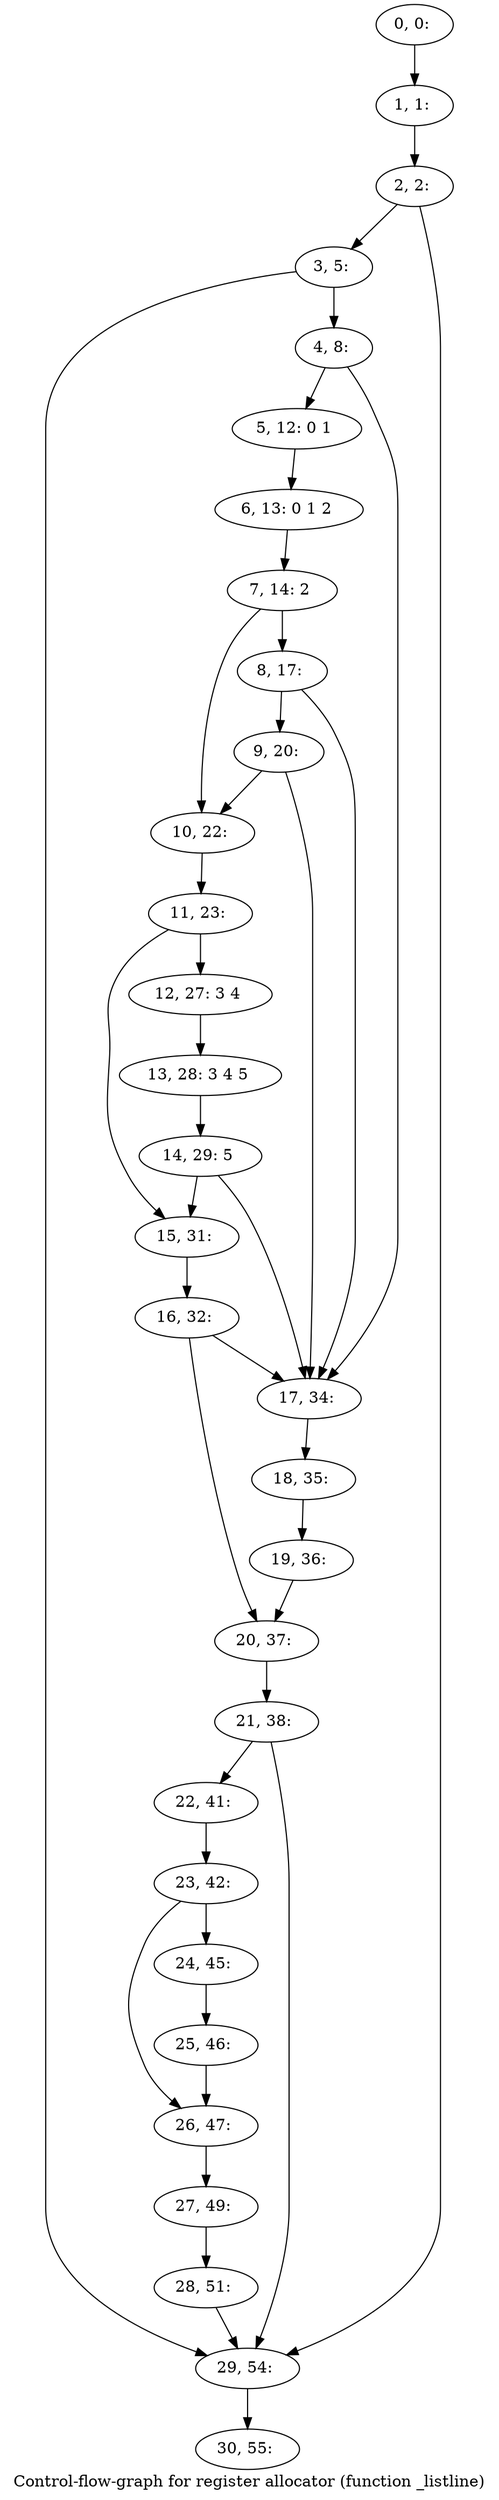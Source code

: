 digraph G {
graph [label="Control-flow-graph for register allocator (function _listline)"]
0[label="0, 0: "];
1[label="1, 1: "];
2[label="2, 2: "];
3[label="3, 5: "];
4[label="4, 8: "];
5[label="5, 12: 0 1 "];
6[label="6, 13: 0 1 2 "];
7[label="7, 14: 2 "];
8[label="8, 17: "];
9[label="9, 20: "];
10[label="10, 22: "];
11[label="11, 23: "];
12[label="12, 27: 3 4 "];
13[label="13, 28: 3 4 5 "];
14[label="14, 29: 5 "];
15[label="15, 31: "];
16[label="16, 32: "];
17[label="17, 34: "];
18[label="18, 35: "];
19[label="19, 36: "];
20[label="20, 37: "];
21[label="21, 38: "];
22[label="22, 41: "];
23[label="23, 42: "];
24[label="24, 45: "];
25[label="25, 46: "];
26[label="26, 47: "];
27[label="27, 49: "];
28[label="28, 51: "];
29[label="29, 54: "];
30[label="30, 55: "];
0->1 ;
1->2 ;
2->3 ;
2->29 ;
3->4 ;
3->29 ;
4->5 ;
4->17 ;
5->6 ;
6->7 ;
7->8 ;
7->10 ;
8->9 ;
8->17 ;
9->10 ;
9->17 ;
10->11 ;
11->12 ;
11->15 ;
12->13 ;
13->14 ;
14->15 ;
14->17 ;
15->16 ;
16->17 ;
16->20 ;
17->18 ;
18->19 ;
19->20 ;
20->21 ;
21->22 ;
21->29 ;
22->23 ;
23->24 ;
23->26 ;
24->25 ;
25->26 ;
26->27 ;
27->28 ;
28->29 ;
29->30 ;
}
